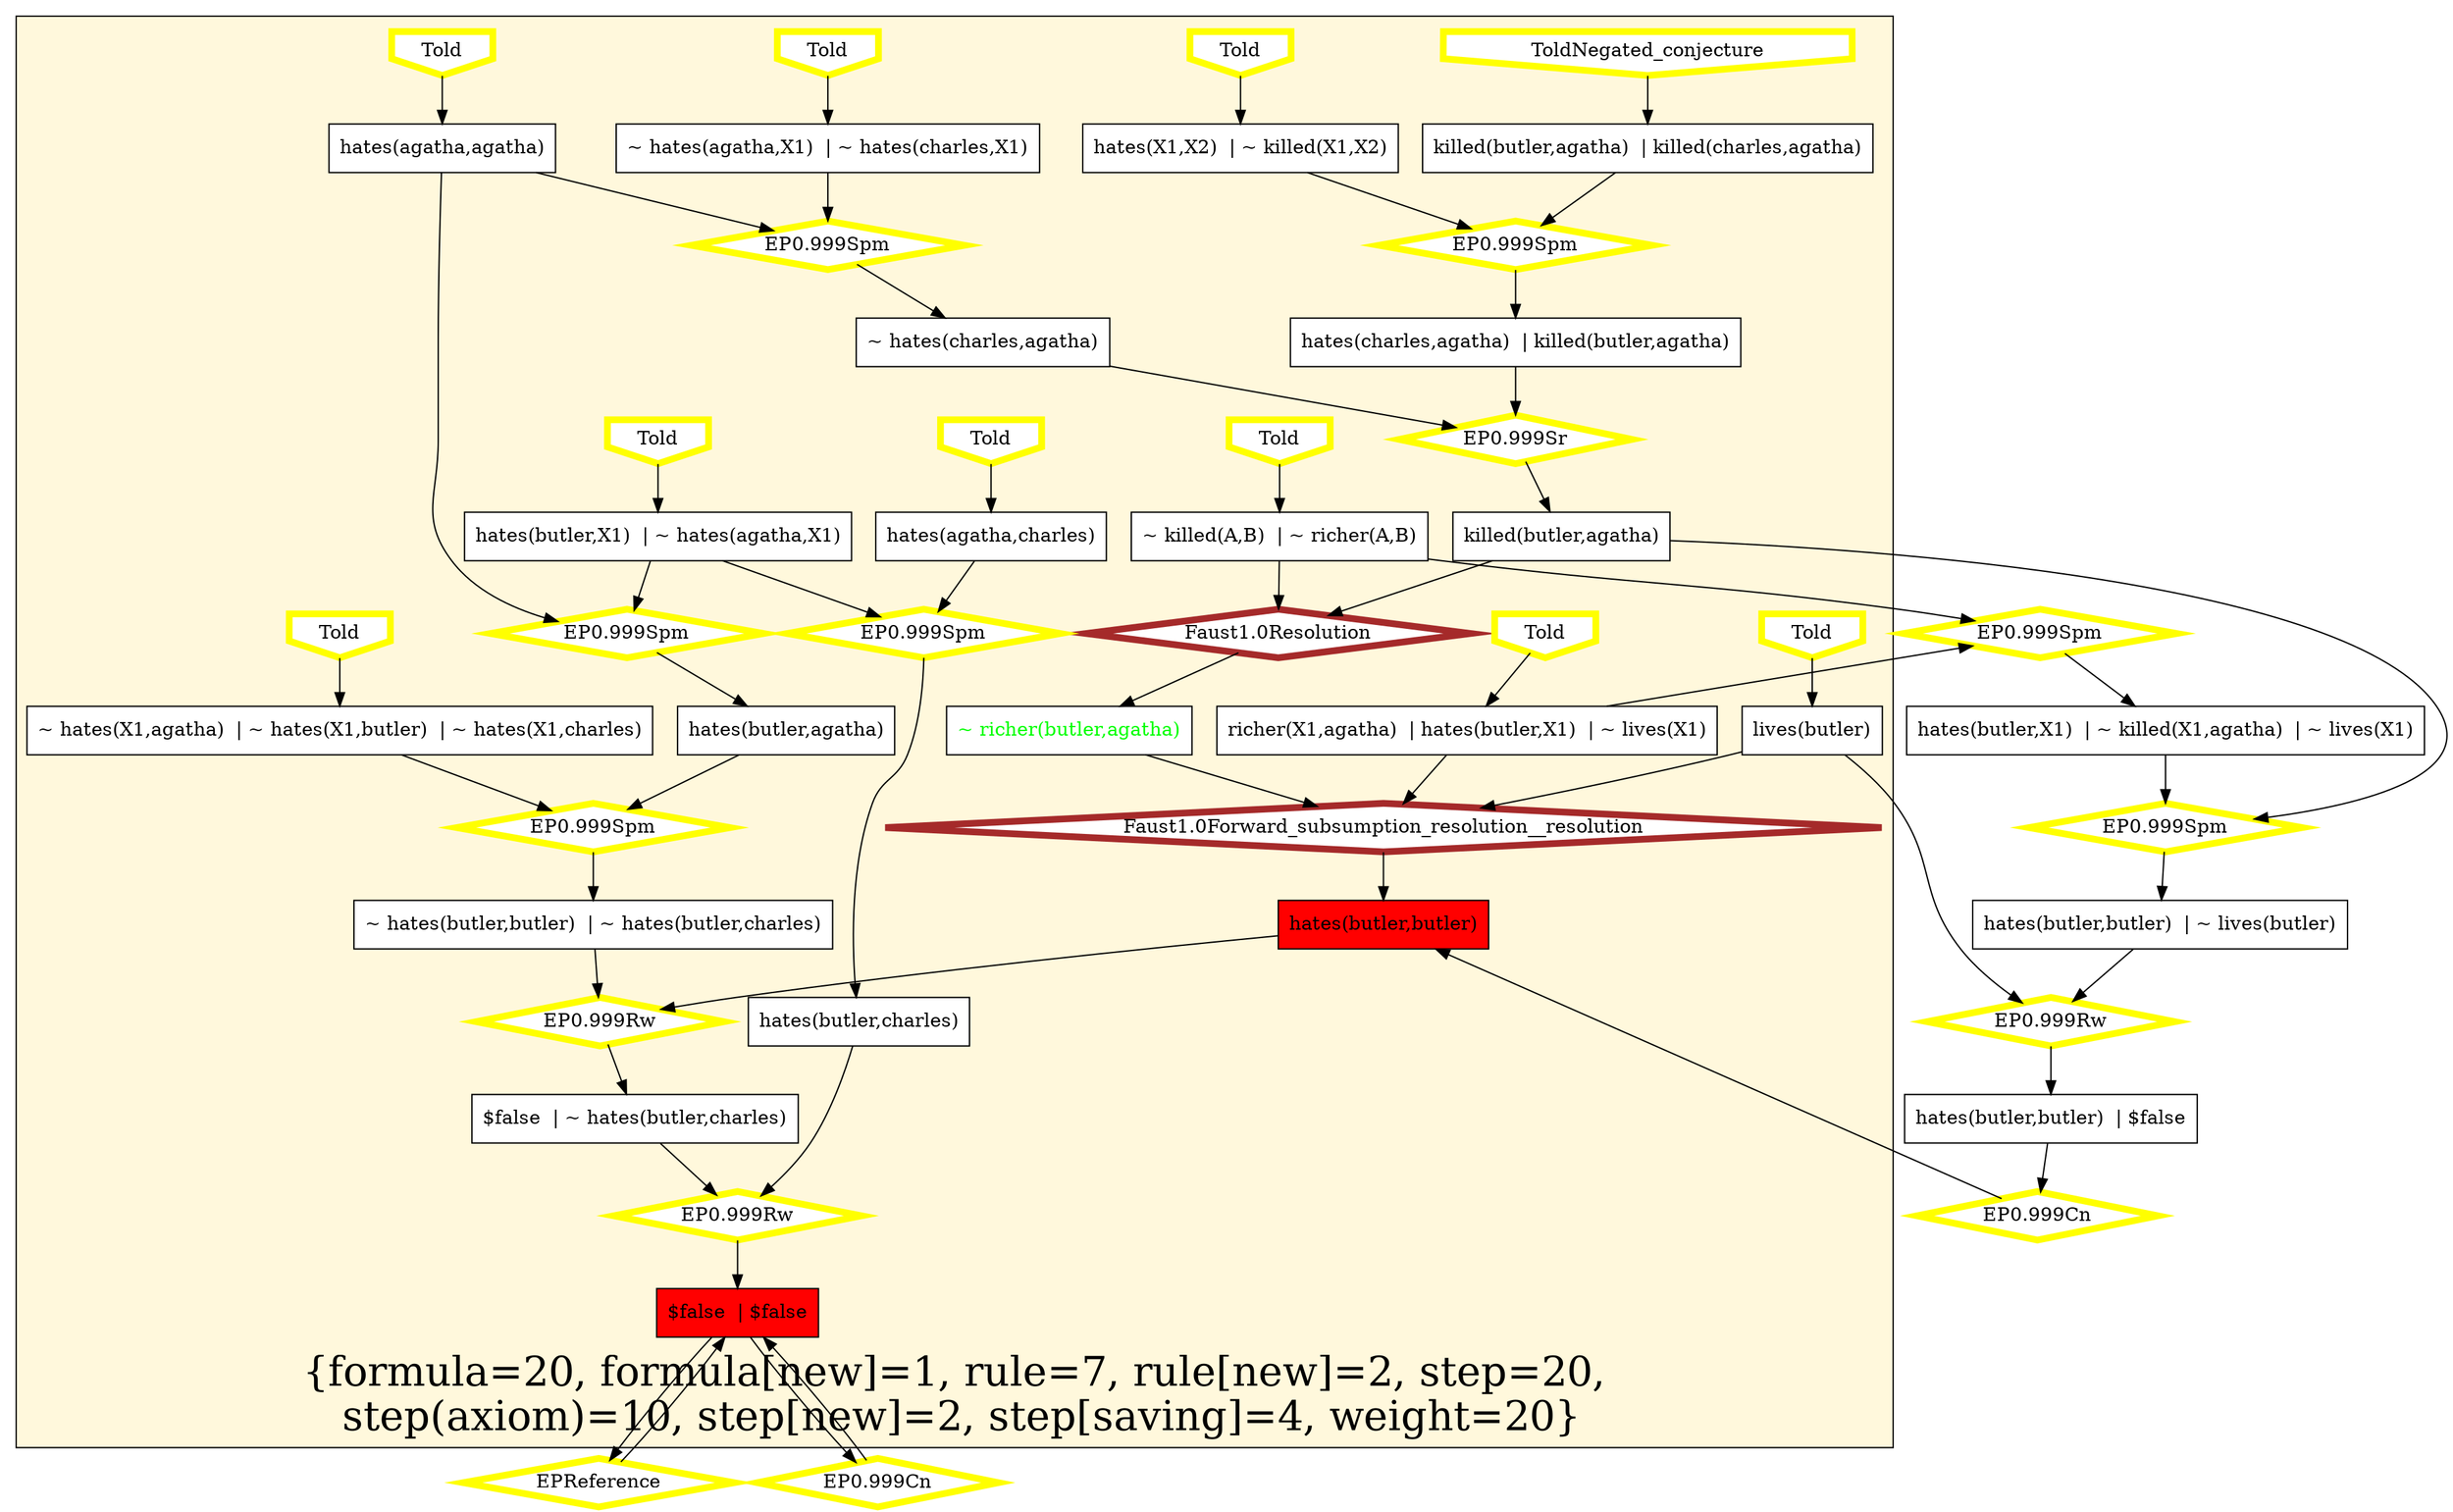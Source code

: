 digraph g 
{  
  "x_163" [ URL="http://inference-web.org/proofs/tptp/Solutions/PUZ/PUZ001-1/EP---1.1/answer.owl#ns_5_conclusion" color="black" shape="box" label="~ hates(agatha,X1)  | ~ hates(charles,X1)" fillcolor="white" style="filled"  ];
  "x_140" [ URL="http://inference-web.org/proofs/tptp/Solutions/PUZ/PUZ001-1/EP---1.1/answer.owl#ns_14_conclusion" color="black" shape="box" label="hates(butler,agatha)" fillcolor="white" style="filled"  ];
  "x_199" [ URL="http://inference-web.org/proofs/tptp/Solutions/PUZ/PUZ001-1/EP---1.1/answer.owl#ns_4_conclusion" color="black" shape="box" label="~ killed(X1,X2)  | ~ richer(X1,X2)" fillcolor="white" style="filled"  ];
  "x_164" [ URL="http://inference-web.org/proofs/tptp/Solutions/PUZ/PUZ001-1/Faust---1.0/answer.owl#ns_176259640_conclusion" color="black" shape="box" label="hates(butler,butler)" fillcolor="red" style="filled"  ];
  "x_141" [ fontcolor="green" URL="http://inference-web.org/proofs/tptp/Solutions/PUZ/PUZ001-1/Faust---1.0/answer.owl#ns_176249928_conclusion" color="black" shape="box" label="~ richer(butler,agatha)" fillcolor="white" style="filled"  ];
  "x_164" [ URL="http://inference-web.org/proofs/tptp/Solutions/PUZ/PUZ001-1/EP---1.1/answer.owl#ns_31_conclusion" color="black" shape="box" label="hates(butler,butler)" fillcolor="red" style="filled"  ];
  "x_154" [ URL="http://inference-web.org/proofs/tptp/Solutions/PUZ/PUZ001-1/EP---1.1/answer.owl#ns_16_conclusion" color="black" shape="box" label="~ hates(charles,agatha)" fillcolor="white" style="filled"  ];
  "x_206" [ URL="http://inference-web.org/proofs/tptp/Solutions/PUZ/PUZ001-1/EP---1.1/answer.owl#ns_22_conclusion" color="black" shape="box" label="~ hates(butler,butler)  | ~ hates(butler,charles)" fillcolor="white" style="filled"  ];
  "x_168" [ URL="http://inference-web.org/proofs/tptp/Solutions/PUZ/PUZ001-1/EP---1.1/answer.owl#ns_34_conclusion" color="black" shape="box" label="$false" fillcolor="red" style="filled"  ];
  "x_171" [ URL="http://inference-web.org/proofs/tptp/Solutions/PUZ/PUZ001-1/EP---1.1/answer.owl#ns_13_conclusion" color="black" shape="box" label="hates(charles,agatha)  | killed(butler,agatha)" fillcolor="white" style="filled"  ];
  "x_211" [ URL="http://inference-web.org/proofs/tptp/Solutions/PUZ/PUZ001-1/EP---1.1/answer.owl#ns_10_conclusion" color="black" shape="box" label="hates(butler,X1)  | ~ hates(agatha,X1)" fillcolor="white" style="filled"  ];
  "x_160" [ URL="http://inference-web.org/proofs/tptp/Solutions/PUZ/PUZ001-1/EP---1.1/answer.owl#ns_8_conclusion" color="black" shape="box" label="hates(agatha,charles)" fillcolor="white" style="filled"  ];
  "x_199" [ URL="http://inference-web.org/proofs/tptp/Solutions/PUZ/PUZ001-1/Faust---1.0/answer.owl#ns_168254608_conclusion" color="black" shape="box" label="~ killed(A,B)  | ~ richer(A,B)" fillcolor="white" style="filled"  ];
  "x_120" [ URL="http://inference-web.org/proofs/tptp/Solutions/PUZ/PUZ001-1/EP---1.1/answer.owl#ns_9_conclusion" color="black" shape="box" label="hates(X1,X2)  | ~ killed(X1,X2)" fillcolor="white" style="filled"  ];
  "x_124" [ URL="http://inference-web.org/proofs/tptp/Solutions/PUZ/PUZ001-1/EP---1.1/answer.owl#ns_29_conclusion" color="black" shape="box" label="hates(butler,butler)  | ~ lives(butler)" fillcolor="white" style="filled"  ];
  "x_125" [ URL="http://inference-web.org/proofs/tptp/Solutions/PUZ/PUZ001-1/EP---1.1/answer.owl#ns_18_conclusion" color="black" shape="box" label="hates(butler,X1)  | ~ killed(X1,agatha)  | ~ lives(X1)" fillcolor="white" style="filled"  ];
  "x_217" [ URL="http://inference-web.org/proofs/tptp/Solutions/PUZ/PUZ001-1/EP---1.1/answer.owl#ns_32_conclusion" color="black" shape="box" label="$false  | ~ hates(butler,charles)" fillcolor="white" style="filled"  ];
  "x_182" [ URL="http://inference-web.org/proofs/tptp/Solutions/PUZ/PUZ001-1/EP---1.1/answer.owl#ns_2_conclusion" color="black" shape="box" label="lives(butler)" fillcolor="white" style="filled"  ];
  "x_178" [ URL="http://inference-web.org/proofs/tptp/Solutions/PUZ/PUZ001-1/EP---1.1/answer.owl#ns_7_conclusion" color="black" shape="box" label="hates(agatha,agatha)" fillcolor="white" style="filled"  ];
  "x_224" [ URL="http://inference-web.org/proofs/tptp/Solutions/PUZ/PUZ001-1/Faust---1.0/answer.owl#ns_168303320_conclusion" color="black" shape="box" label="~ lives(A)  | richer(A,agatha)  | hates(butler,A)" fillcolor="white" style="filled"  ];
  "x_182" [ URL="http://inference-web.org/proofs/tptp/Solutions/PUZ/PUZ001-1/Faust---1.0/answer.owl#ns_168244584_conclusion" color="black" shape="box" label="lives(butler)" fillcolor="white" style="filled"  ];
  "x_201" [ URL="http://inference-web.org/proofs/tptp/Solutions/PUZ/PUZ001-1/EP---1.1/answer.owl#ns_15_conclusion" color="black" shape="box" label="hates(butler,charles)" fillcolor="white" style="filled"  ];
  "x_228" [ URL="http://inference-web.org/proofs/tptp/Solutions/PUZ/PUZ001-1/EP---1.1/answer.owl#ns_30_conclusion" color="black" shape="box" label="hates(butler,butler)  | $false" fillcolor="white" style="filled"  ];
  "x_192" [ URL="http://inference-web.org/proofs/tptp/Solutions/PUZ/PUZ001-1/Faust---1.0/answer.owl#ns_176239808_conclusion" color="black" shape="box" label="killed(butler,agatha)" fillcolor="white" style="filled"  ];
  "x_168" [ URL="http://inference-web.org/proofs/tptp/Solutions/PUZ/PUZ001-1/EP---1.1/answer.owl#ns_35_conclusion" color="black" shape="box" label="$false" fillcolor="red" style="filled"  ];
  "x_229" [ URL="http://inference-web.org/proofs/tptp/Solutions/PUZ/PUZ001-1/EP---1.1/answer.owl#ns_6_conclusion" color="black" shape="box" label="~ hates(X1,agatha)  | ~ hates(X1,butler)  | ~ hates(X1,charles)" fillcolor="white" style="filled"  ];
  "x_192" [ URL="http://inference-web.org/proofs/tptp/Solutions/PUZ/PUZ001-1/EP---1.1/answer.owl#ns_25_conclusion" color="black" shape="box" label="killed(butler,agatha)" fillcolor="white" style="filled"  ];
  "x_168" [ URL="http://inference-web.org/proofs/tptp/Solutions/PUZ/PUZ001-1/EP---1.1/answer.owl#ns_33_conclusion" color="black" shape="box" label="$false  | $false" fillcolor="red" style="filled"  ];
  "x_133" [ URL="http://inference-web.org/proofs/tptp/Solutions/PUZ/PUZ001-1/EP---1.1/answer.owl#ns_12_conclusion" color="black" shape="box" label="killed(butler,agatha)  | killed(charles,agatha)" fillcolor="white" style="filled"  ];
  "x_224" [ URL="http://inference-web.org/proofs/tptp/Solutions/PUZ/PUZ001-1/EP---1.1/answer.owl#ns_11_conclusion" color="black" shape="box" label="richer(X1,agatha)  | hates(butler,X1)  | ~ lives(X1)" fillcolor="white" style="filled"  ];
  "-7f6e1133:12459e1f3c9:-7e1f" [ URL="http://browser.inference-web.org/iwbrowser/BrowseNodeSet?url=http%3A%2F%2Finference-web.org%2Fproofs%2Ftptp%2FSolutions%2FPUZ%2FPUZ001-1%2FEP---1.1%2Fanswer.owl%23ns_5" color="yellow" shape="invhouse" label="Told" fillcolor="white" style="filled" penwidth="5"  ];
  "-7f6e1133:12459e1f3c9:-7e1f" -> "x_163";
  "-7f6e1133:12459e1f3c9:-7e13" [ URL="http://browser.inference-web.org/iwbrowser/BrowseNodeSet?url=http%3A%2F%2Finference-web.org%2Fproofs%2Ftptp%2FSolutions%2FPUZ%2FPUZ001-1%2FEP---1.1%2Fanswer.owl%23ns_18" color="yellow" shape="diamond" label="EP0.999Spm" fillcolor="white" style="filled" penwidth="5"  ];
  "-7f6e1133:12459e1f3c9:-7e13" -> "x_125";
  "x_199" -> "-7f6e1133:12459e1f3c9:-7e13";
  "x_224" -> "-7f6e1133:12459e1f3c9:-7e13";
  "-7f6e1133:12459e1f3c9:-7e46" [ URL="http://browser.inference-web.org/iwbrowser/BrowseNodeSet?url=http%3A%2F%2Finference-web.org%2Fproofs%2Ftptp%2FSolutions%2FPUZ%2FPUZ001-1%2FEP---1.1%2Fanswer.owl%23ns_10" color="yellow" shape="invhouse" label="Told" fillcolor="white" style="filled" penwidth="5"  ];
  "-7f6e1133:12459e1f3c9:-7e46" -> "x_211";
  "-7f6e1133:12459e1f3c9:-7dde" [ URL="http://browser.inference-web.org/iwbrowser/BrowseNodeSet?url=http%3A%2F%2Finference-web.org%2Fproofs%2Ftptp%2FSolutions%2FPUZ%2FPUZ001-1%2FFaust---1.0%2Fanswer.owl%23ns_176249928" color="brown" shape="diamond" label="Faust1.0Resolution" fillcolor="white" style="filled" penwidth="5"  ];
  "-7f6e1133:12459e1f3c9:-7dde" -> "x_141";
  "x_192" -> "-7f6e1133:12459e1f3c9:-7dde";
  "x_199" -> "-7f6e1133:12459e1f3c9:-7dde";
  "-7f6e1133:12459e1f3c9:-7e19" [ URL="http://browser.inference-web.org/iwbrowser/BrowseNodeSet?url=http%3A%2F%2Finference-web.org%2Fproofs%2Ftptp%2FSolutions%2FPUZ%2FPUZ001-1%2FEP---1.1%2Fanswer.owl%23ns_12" color="yellow" shape="invhouse" label="ToldNegated_conjecture" fillcolor="white" style="filled" penwidth="5"  ];
  "-7f6e1133:12459e1f3c9:-7e19" -> "x_133";
  "-7f6e1133:12459e1f3c9:-7e0d" [ URL="http://browser.inference-web.org/iwbrowser/BrowseNodeSet?url=http%3A%2F%2Finference-web.org%2Fproofs%2Ftptp%2FSolutions%2FPUZ%2FPUZ001-1%2FEP---1.1%2Fanswer.owl%23ns_4" color="yellow" shape="invhouse" label="Told" fillcolor="white" style="filled" penwidth="5"  ];
  "-7f6e1133:12459e1f3c9:-7e0d" -> "x_199";
  "-7f6e1133:12459e1f3c9:-7e07" [ URL="http://browser.inference-web.org/iwbrowser/BrowseNodeSet?url=http%3A%2F%2Finference-web.org%2Fproofs%2Ftptp%2FSolutions%2FPUZ%2FPUZ001-1%2FEP---1.1%2Fanswer.owl%23ns_14" color="yellow" shape="diamond" label="EP0.999Spm" fillcolor="white" style="filled" penwidth="5"  ];
  "-7f6e1133:12459e1f3c9:-7e07" -> "x_140";
  "x_178" -> "-7f6e1133:12459e1f3c9:-7e07";
  "x_211" -> "-7f6e1133:12459e1f3c9:-7e07";
  "-7f6e1133:12459e1f3c9:-7e39" [ URL="http://browser.inference-web.org/iwbrowser/BrowseNodeSet?url=http%3A%2F%2Finference-web.org%2Fproofs%2Ftptp%2FSolutions%2FPUZ%2FPUZ001-1%2FEP---1.1%2Fanswer.owl%23ns_8" color="yellow" shape="invhouse" label="Told" fillcolor="white" style="filled" penwidth="5"  ];
  "-7f6e1133:12459e1f3c9:-7e39" -> "x_160";
  "-7f6e1133:12459e1f3c9:-7e25" [ URL="http://browser.inference-web.org/iwbrowser/BrowseNodeSet?url=http%3A%2F%2Finference-web.org%2Fproofs%2Ftptp%2FSolutions%2FPUZ%2FPUZ001-1%2FEP---1.1%2Fanswer.owl%23ns_16" color="yellow" shape="diamond" label="EP0.999Spm" fillcolor="white" style="filled" penwidth="5"  ];
  "-7f6e1133:12459e1f3c9:-7e25" -> "x_154";
  "x_163" -> "-7f6e1133:12459e1f3c9:-7e25";
  "x_178" -> "-7f6e1133:12459e1f3c9:-7e25";
  "-7f6e1133:12459e1f3c9:-7e43" [ URL="http://browser.inference-web.org/iwbrowser/BrowseNodeSet?url=http%3A%2F%2Finference-web.org%2Fproofs%2Ftptp%2FSolutions%2FPUZ%2FPUZ001-1%2FEP---1.1%2Fanswer.owl%23answer" color="yellow" shape="diamond" label="EPReference" fillcolor="white" style="filled" penwidth="5"  ];
  "-7f6e1133:12459e1f3c9:-7e43" -> "x_168";
  "x_168" -> "-7f6e1133:12459e1f3c9:-7e43";
  "-7f6e1133:12459e1f3c9:-7de2" [ URL="http://browser.inference-web.org/iwbrowser/BrowseNodeSet?url=http%3A%2F%2Finference-web.org%2Fproofs%2Ftptp%2FSolutions%2FPUZ%2FPUZ001-1%2FFaust---1.0%2Fanswer.owl%23ns_176259640" color="brown" shape="diamond" label="Faust1.0Forward_subsumption_resolution__resolution" fillcolor="white" style="filled" penwidth="5"  ];
  "-7f6e1133:12459e1f3c9:-7de2" -> "x_164";
  "x_141" -> "-7f6e1133:12459e1f3c9:-7de2";
  "x_182" -> "-7f6e1133:12459e1f3c9:-7de2";
  "x_224" -> "-7f6e1133:12459e1f3c9:-7de2";
  "-7f6e1133:12459e1f3c9:-7e04" [ URL="http://browser.inference-web.org/iwbrowser/BrowseNodeSet?url=http%3A%2F%2Finference-web.org%2Fproofs%2Ftptp%2FSolutions%2FPUZ%2FPUZ001-1%2FEP---1.1%2Fanswer.owl%23ns_6" color="yellow" shape="invhouse" label="Told" fillcolor="white" style="filled" penwidth="5"  ];
  "-7f6e1133:12459e1f3c9:-7e04" -> "x_229";
  "-7f6e1133:12459e1f3c9:-7e2e" [ URL="http://browser.inference-web.org/iwbrowser/BrowseNodeSet?url=http%3A%2F%2Finference-web.org%2Fproofs%2Ftptp%2FSolutions%2FPUZ%2FPUZ001-1%2FEP---1.1%2Fanswer.owl%23ns_2" color="yellow" shape="invhouse" label="Told" fillcolor="white" style="filled" penwidth="5"  ];
  "-7f6e1133:12459e1f3c9:-7e2e" -> "x_182";
  "-7f6e1133:12459e1f3c9:-7e16" [ URL="http://browser.inference-web.org/iwbrowser/BrowseNodeSet?url=http%3A%2F%2Finference-web.org%2Fproofs%2Ftptp%2FSolutions%2FPUZ%2FPUZ001-1%2FEP---1.1%2Fanswer.owl%23ns_9" color="yellow" shape="invhouse" label="Told" fillcolor="white" style="filled" penwidth="5"  ];
  "-7f6e1133:12459e1f3c9:-7e16" -> "x_120";
  "-7f6e1133:12459e1f3c9:-7e31" [ URL="http://browser.inference-web.org/iwbrowser/BrowseNodeSet?url=http%3A%2F%2Finference-web.org%2Fproofs%2Ftptp%2FSolutions%2FPUZ%2FPUZ001-1%2FEP---1.1%2Fanswer.owl%23ns_30" color="yellow" shape="diamond" label="EP0.999Rw" fillcolor="white" style="filled" penwidth="5"  ];
  "-7f6e1133:12459e1f3c9:-7e31" -> "x_228";
  "x_124" -> "-7f6e1133:12459e1f3c9:-7e31";
  "x_182" -> "-7f6e1133:12459e1f3c9:-7e31";
  "-7f6e1133:12459e1f3c9:-7e10" [ URL="http://browser.inference-web.org/iwbrowser/BrowseNodeSet?url=http%3A%2F%2Finference-web.org%2Fproofs%2Ftptp%2FSolutions%2FPUZ%2FPUZ001-1%2FEP---1.1%2Fanswer.owl%23ns_11" color="yellow" shape="invhouse" label="Told" fillcolor="white" style="filled" penwidth="5"  ];
  "-7f6e1133:12459e1f3c9:-7e10" -> "x_224";
  "-7f6e1133:12459e1f3c9:-7e3c" [ URL="http://browser.inference-web.org/iwbrowser/BrowseNodeSet?url=http%3A%2F%2Finference-web.org%2Fproofs%2Ftptp%2FSolutions%2FPUZ%2FPUZ001-1%2FEP---1.1%2Fanswer.owl%23ns_15" color="yellow" shape="diamond" label="EP0.999Spm" fillcolor="white" style="filled" penwidth="5"  ];
  "-7f6e1133:12459e1f3c9:-7e3c" -> "x_201";
  "x_160" -> "-7f6e1133:12459e1f3c9:-7e3c";
  "x_211" -> "-7f6e1133:12459e1f3c9:-7e3c";
  "-7f6e1133:12459e1f3c9:-7e1c" [ URL="http://browser.inference-web.org/iwbrowser/BrowseNodeSet?url=http%3A%2F%2Finference-web.org%2Fproofs%2Ftptp%2FSolutions%2FPUZ%2FPUZ001-1%2FEP---1.1%2Fanswer.owl%23ns_13" color="yellow" shape="diamond" label="EP0.999Spm" fillcolor="white" style="filled" penwidth="5"  ];
  "-7f6e1133:12459e1f3c9:-7e1c" -> "x_171";
  "x_120" -> "-7f6e1133:12459e1f3c9:-7e1c";
  "x_133" -> "-7f6e1133:12459e1f3c9:-7e1c";
  "-7f6e1133:12459e1f3c9:-7e33" [ URL="http://browser.inference-web.org/iwbrowser/BrowseNodeSet?url=http%3A%2F%2Finference-web.org%2Fproofs%2Ftptp%2FSolutions%2FPUZ%2FPUZ001-1%2FEP---1.1%2Fanswer.owl%23ns_31" color="yellow" shape="diamond" label="EP0.999Cn" fillcolor="white" style="filled" penwidth="5"  ];
  "-7f6e1133:12459e1f3c9:-7e33" -> "x_164";
  "x_228" -> "-7f6e1133:12459e1f3c9:-7e33";
  "-7f6e1133:12459e1f3c9:-7e41" [ URL="http://browser.inference-web.org/iwbrowser/BrowseNodeSet?url=http%3A%2F%2Finference-web.org%2Fproofs%2Ftptp%2FSolutions%2FPUZ%2FPUZ001-1%2FEP---1.1%2Fanswer.owl%23ns_34" color="yellow" shape="diamond" label="EP0.999Cn" fillcolor="white" style="filled" penwidth="5"  ];
  "-7f6e1133:12459e1f3c9:-7e41" -> "x_168";
  "x_168" -> "-7f6e1133:12459e1f3c9:-7e41";
  "-7f6e1133:12459e1f3c9:-7e2b" [ URL="http://browser.inference-web.org/iwbrowser/BrowseNodeSet?url=http%3A%2F%2Finference-web.org%2Fproofs%2Ftptp%2FSolutions%2FPUZ%2FPUZ001-1%2FEP---1.1%2Fanswer.owl%23ns_29" color="yellow" shape="diamond" label="EP0.999Spm" fillcolor="white" style="filled" penwidth="5"  ];
  "-7f6e1133:12459e1f3c9:-7e2b" -> "x_124";
  "x_125" -> "-7f6e1133:12459e1f3c9:-7e2b";
  "x_192" -> "-7f6e1133:12459e1f3c9:-7e2b";
  "-7f6e1133:12459e1f3c9:-7e28" [ URL="http://browser.inference-web.org/iwbrowser/BrowseNodeSet?url=http%3A%2F%2Finference-web.org%2Fproofs%2Ftptp%2FSolutions%2FPUZ%2FPUZ001-1%2FEP---1.1%2Fanswer.owl%23ns_25" color="yellow" shape="diamond" label="EP0.999Sr" fillcolor="white" style="filled" penwidth="5"  ];
  "-7f6e1133:12459e1f3c9:-7e28" -> "x_192";
  "x_154" -> "-7f6e1133:12459e1f3c9:-7e28";
  "x_171" -> "-7f6e1133:12459e1f3c9:-7e28";
  "-7f6e1133:12459e1f3c9:-7e22" [ URL="http://browser.inference-web.org/iwbrowser/BrowseNodeSet?url=http%3A%2F%2Finference-web.org%2Fproofs%2Ftptp%2FSolutions%2FPUZ%2FPUZ001-1%2FEP---1.1%2Fanswer.owl%23ns_7" color="yellow" shape="invhouse" label="Told" fillcolor="white" style="filled" penwidth="5"  ];
  "-7f6e1133:12459e1f3c9:-7e22" -> "x_178";
  "-7f6e1133:12459e1f3c9:-7e0a" [ URL="http://browser.inference-web.org/iwbrowser/BrowseNodeSet?url=http%3A%2F%2Finference-web.org%2Fproofs%2Ftptp%2FSolutions%2FPUZ%2FPUZ001-1%2FEP---1.1%2Fanswer.owl%23ns_22" color="yellow" shape="diamond" label="EP0.999Spm" fillcolor="white" style="filled" penwidth="5"  ];
  "-7f6e1133:12459e1f3c9:-7e0a" -> "x_206";
  "x_140" -> "-7f6e1133:12459e1f3c9:-7e0a";
  "x_229" -> "-7f6e1133:12459e1f3c9:-7e0a";
  "-7f6e1133:12459e1f3c9:-7e36" [ URL="http://browser.inference-web.org/iwbrowser/BrowseNodeSet?url=http%3A%2F%2Finference-web.org%2Fproofs%2Ftptp%2FSolutions%2FPUZ%2FPUZ001-1%2FEP---1.1%2Fanswer.owl%23ns_32" color="yellow" shape="diamond" label="EP0.999Rw" fillcolor="white" style="filled" penwidth="5"  ];
  "-7f6e1133:12459e1f3c9:-7e36" -> "x_217";
  "x_164" -> "-7f6e1133:12459e1f3c9:-7e36";
  "x_206" -> "-7f6e1133:12459e1f3c9:-7e36";
  "-7f6e1133:12459e1f3c9:-7e3f" [ URL="http://browser.inference-web.org/iwbrowser/BrowseNodeSet?url=http%3A%2F%2Finference-web.org%2Fproofs%2Ftptp%2FSolutions%2FPUZ%2FPUZ001-1%2FEP---1.1%2Fanswer.owl%23ns_33" color="yellow" shape="diamond" label="EP0.999Rw" fillcolor="white" style="filled" penwidth="5"  ];
  "-7f6e1133:12459e1f3c9:-7e3f" -> "x_168";
  "x_201" -> "-7f6e1133:12459e1f3c9:-7e3f";
  "x_217" -> "-7f6e1133:12459e1f3c9:-7e3f";
  
 subgraph cluster_opt 
{ labelloc=b label="{formula=20, formula[new]=1, rule=7, rule[new]=2, step=20,\n step(axiom)=10, step[new]=2, step[saving]=4, weight=20}" 
 fontsize=30 fillcolor=cornsilk style=filled 
  x_171 ;
 x_168 ;
 x_206 ;
 x_201 ;
 x_141 ;
 x_140 ;
 x_163 ;
 x_199 ;
 x_229 ;
 x_160 ;
 x_133 ;
 x_192 ;
 x_164 ;
 x_224 ;
 x_154 ;
 x_217 ;
 x_178 ;
 x_182 ;
 x_120 ;
 x_211 ;
 "-7f6e1133:12459e1f3c9:-7de2" ;
 "-7f6e1133:12459e1f3c9:-7e1f" ;
 "-7f6e1133:12459e1f3c9:-7e04" ;
 "-7f6e1133:12459e1f3c9:-7e2e" ;
 "-7f6e1133:12459e1f3c9:-7e16" ;
 "-7f6e1133:12459e1f3c9:-7e46" ;
 "-7f6e1133:12459e1f3c9:-7e1c" ;
 "-7f6e1133:12459e1f3c9:-7e3c" ;
 "-7f6e1133:12459e1f3c9:-7e10" ;
 "-7f6e1133:12459e1f3c9:-7dde" ;
 "-7f6e1133:12459e1f3c9:-7e28" ;
 "-7f6e1133:12459e1f3c9:-7e22" ;
 "-7f6e1133:12459e1f3c9:-7e19" ;
 "-7f6e1133:12459e1f3c9:-7e0a" ;
 "-7f6e1133:12459e1f3c9:-7e36" ;
 "-7f6e1133:12459e1f3c9:-7e0d" ;
 "-7f6e1133:12459e1f3c9:-7e07" ;
 "-7f6e1133:12459e1f3c9:-7e3f" ;
 "-7f6e1133:12459e1f3c9:-7e39" ;
 "-7f6e1133:12459e1f3c9:-7e25" ;
 
}
 
}
